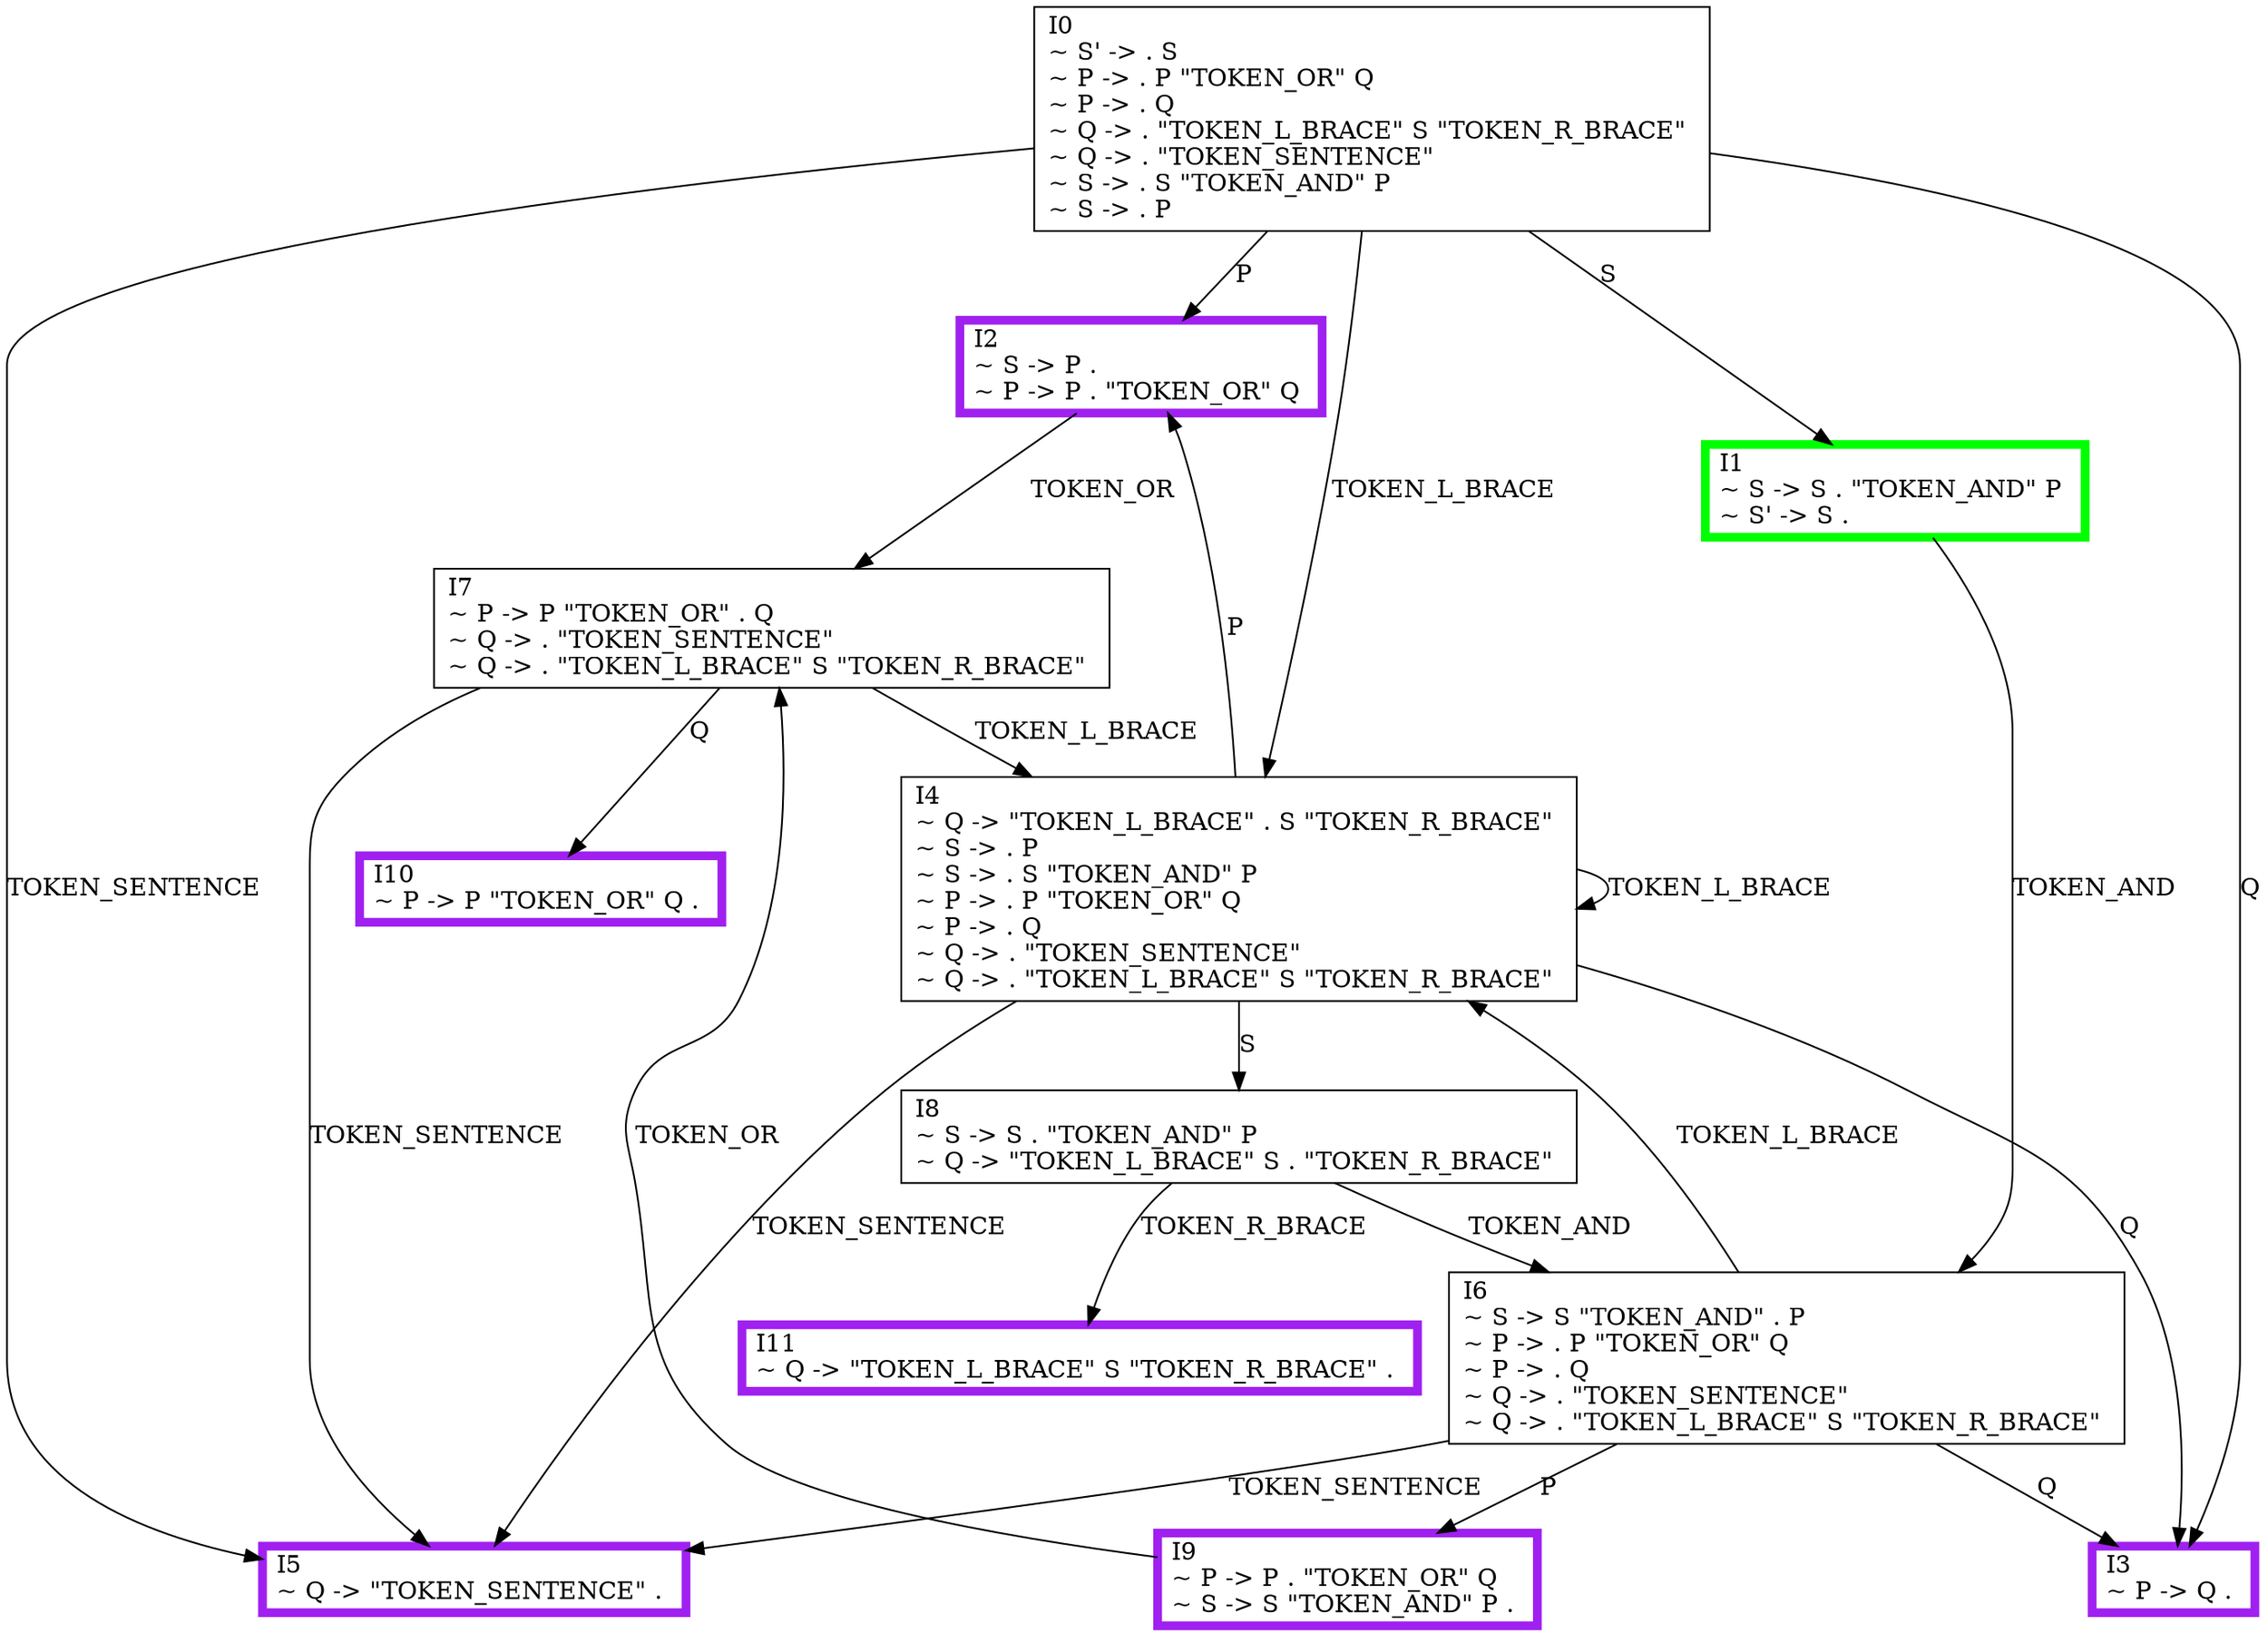 digraph {
    0 [ label = "I2\l~ S -> P . \l~ P -> P . \"TOKEN_OR\" Q \l" shape=box, color=purple, penwidth=5]
    1 [ label = "I4\l~ Q -> \"TOKEN_L_BRACE\" . S \"TOKEN_R_BRACE\" \l~ S -> . P \l~ S -> . S \"TOKEN_AND\" P \l~ P -> . P \"TOKEN_OR\" Q \l~ P -> . Q \l~ Q -> . \"TOKEN_SENTENCE\" \l~ Q -> . \"TOKEN_L_BRACE\" S \"TOKEN_R_BRACE\" \l" shape=box]
    2 [ label = "I7\l~ P -> P \"TOKEN_OR\" . Q \l~ Q -> . \"TOKEN_SENTENCE\" \l~ Q -> . \"TOKEN_L_BRACE\" S \"TOKEN_R_BRACE\" \l" shape=box]
    3 [ label = "I9\l~ P -> P . \"TOKEN_OR\" Q \l~ S -> S \"TOKEN_AND\" P . \l" shape=box, color=purple, penwidth=5]
    4 [ label = "I8\l~ S -> S . \"TOKEN_AND\" P \l~ Q -> \"TOKEN_L_BRACE\" S . \"TOKEN_R_BRACE\" \l" shape=box]
    5 [ label = "I6\l~ S -> S \"TOKEN_AND\" . P \l~ P -> . P \"TOKEN_OR\" Q \l~ P -> . Q \l~ Q -> . \"TOKEN_SENTENCE\" \l~ Q -> . \"TOKEN_L_BRACE\" S \"TOKEN_R_BRACE\" \l" shape=box]
    6 [ label = "I1\l~ S -> S . \"TOKEN_AND\" P \l~ S' -> S . \l" shape=box, color=green, penwidth=5]
    7 [ label = "I0\l~ S' -> . S \l~ P -> . P \"TOKEN_OR\" Q \l~ P -> . Q \l~ Q -> . \"TOKEN_L_BRACE\" S \"TOKEN_R_BRACE\" \l~ Q -> . \"TOKEN_SENTENCE\" \l~ S -> . S \"TOKEN_AND\" P \l~ S -> . P \l" shape=box]
    8 [ label = "I3\l~ P -> Q . \l" shape=box, color=purple, penwidth=5]
    9 [ label = "I5\l~ Q -> \"TOKEN_SENTENCE\" . \l" shape=box, color=purple, penwidth=5]
    10 [ label = "I10\l~ P -> P \"TOKEN_OR\" Q . \l" shape=box, color=purple, penwidth=5]
    11 [ label = "I11\l~ Q -> \"TOKEN_L_BRACE\" S \"TOKEN_R_BRACE\" . \l" shape=box, color=purple, penwidth=5]
    0 -> 2 [ label = "TOKEN_OR" ]
    1 -> 8 [ label = "Q" ]
    1 -> 4 [ label = "S" ]
    1 -> 0 [ label = "P" ]
    1 -> 9 [ label = "TOKEN_SENTENCE" ]
    1 -> 1 [ label = "TOKEN_L_BRACE" ]
    2 -> 1 [ label = "TOKEN_L_BRACE" ]
    2 -> 10 [ label = "Q" ]
    2 -> 9 [ label = "TOKEN_SENTENCE" ]
    3 -> 2 [ label = "TOKEN_OR" ]
    4 -> 11 [ label = "TOKEN_R_BRACE" ]
    4 -> 5 [ label = "TOKEN_AND" ]
    5 -> 9 [ label = "TOKEN_SENTENCE" ]
    5 -> 3 [ label = "P" ]
    5 -> 8 [ label = "Q" ]
    5 -> 1 [ label = "TOKEN_L_BRACE" ]
    6 -> 5 [ label = "TOKEN_AND" ]
    7 -> 6 [ label = "S" ]
    7 -> 8 [ label = "Q" ]
    7 -> 0 [ label = "P" ]
    7 -> 1 [ label = "TOKEN_L_BRACE" ]
    7 -> 9 [ label = "TOKEN_SENTENCE" ]
}
